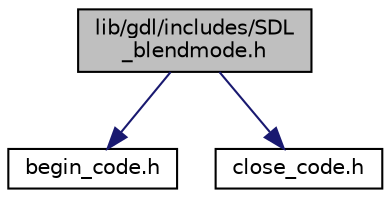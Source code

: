 digraph "lib/gdl/includes/SDL_blendmode.h"
{
  edge [fontname="Helvetica",fontsize="10",labelfontname="Helvetica",labelfontsize="10"];
  node [fontname="Helvetica",fontsize="10",shape=record];
  Node1 [label="lib/gdl/includes/SDL\l_blendmode.h",height=0.2,width=0.4,color="black", fillcolor="grey75", style="filled", fontcolor="black"];
  Node1 -> Node2 [color="midnightblue",fontsize="10",style="solid"];
  Node2 [label="begin_code.h",height=0.2,width=0.4,color="black", fillcolor="white", style="filled",URL="$begin__code_8h.html"];
  Node1 -> Node3 [color="midnightblue",fontsize="10",style="solid"];
  Node3 [label="close_code.h",height=0.2,width=0.4,color="black", fillcolor="white", style="filled",URL="$close__code_8h.html"];
}

